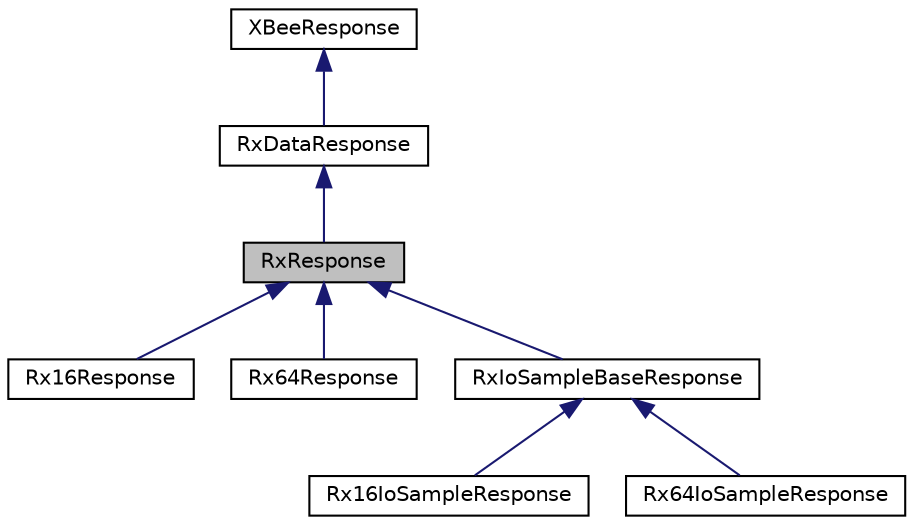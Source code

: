 digraph "RxResponse"
{
  edge [fontname="Helvetica",fontsize="10",labelfontname="Helvetica",labelfontsize="10"];
  node [fontname="Helvetica",fontsize="10",shape=record];
  Node0 [label="RxResponse",height=0.2,width=0.4,color="black", fillcolor="grey75", style="filled", fontcolor="black"];
  Node1 -> Node0 [dir="back",color="midnightblue",fontsize="10",style="solid"];
  Node1 [label="RxDataResponse",height=0.2,width=0.4,color="black", fillcolor="white", style="filled",URL="$class_rx_data_response.html"];
  Node2 -> Node1 [dir="back",color="midnightblue",fontsize="10",style="solid"];
  Node2 [label="XBeeResponse",height=0.2,width=0.4,color="black", fillcolor="white", style="filled",URL="$class_x_bee_response.html"];
  Node0 -> Node3 [dir="back",color="midnightblue",fontsize="10",style="solid"];
  Node3 [label="Rx16Response",height=0.2,width=0.4,color="black", fillcolor="white", style="filled",URL="$class_rx16_response.html"];
  Node0 -> Node4 [dir="back",color="midnightblue",fontsize="10",style="solid"];
  Node4 [label="Rx64Response",height=0.2,width=0.4,color="black", fillcolor="white", style="filled",URL="$class_rx64_response.html"];
  Node0 -> Node5 [dir="back",color="midnightblue",fontsize="10",style="solid"];
  Node5 [label="RxIoSampleBaseResponse",height=0.2,width=0.4,color="black", fillcolor="white", style="filled",URL="$class_rx_io_sample_base_response.html"];
  Node5 -> Node6 [dir="back",color="midnightblue",fontsize="10",style="solid"];
  Node6 [label="Rx16IoSampleResponse",height=0.2,width=0.4,color="black", fillcolor="white", style="filled",URL="$class_rx16_io_sample_response.html"];
  Node5 -> Node7 [dir="back",color="midnightblue",fontsize="10",style="solid"];
  Node7 [label="Rx64IoSampleResponse",height=0.2,width=0.4,color="black", fillcolor="white", style="filled",URL="$class_rx64_io_sample_response.html"];
}
